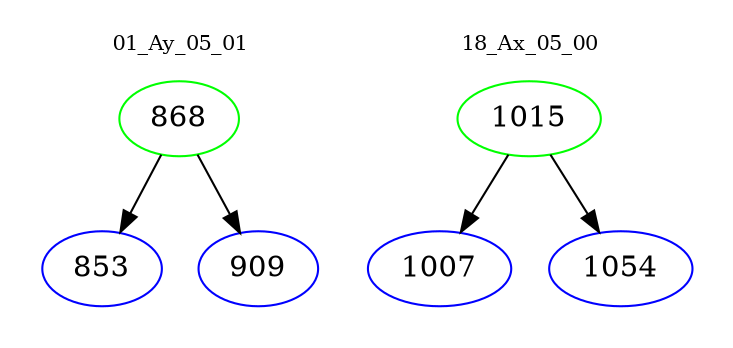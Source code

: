 digraph{
subgraph cluster_0 {
color = white
label = "01_Ay_05_01";
fontsize=10;
T0_868 [label="868", color="green"]
T0_868 -> T0_853 [color="black"]
T0_853 [label="853", color="blue"]
T0_868 -> T0_909 [color="black"]
T0_909 [label="909", color="blue"]
}
subgraph cluster_1 {
color = white
label = "18_Ax_05_00";
fontsize=10;
T1_1015 [label="1015", color="green"]
T1_1015 -> T1_1007 [color="black"]
T1_1007 [label="1007", color="blue"]
T1_1015 -> T1_1054 [color="black"]
T1_1054 [label="1054", color="blue"]
}
}
